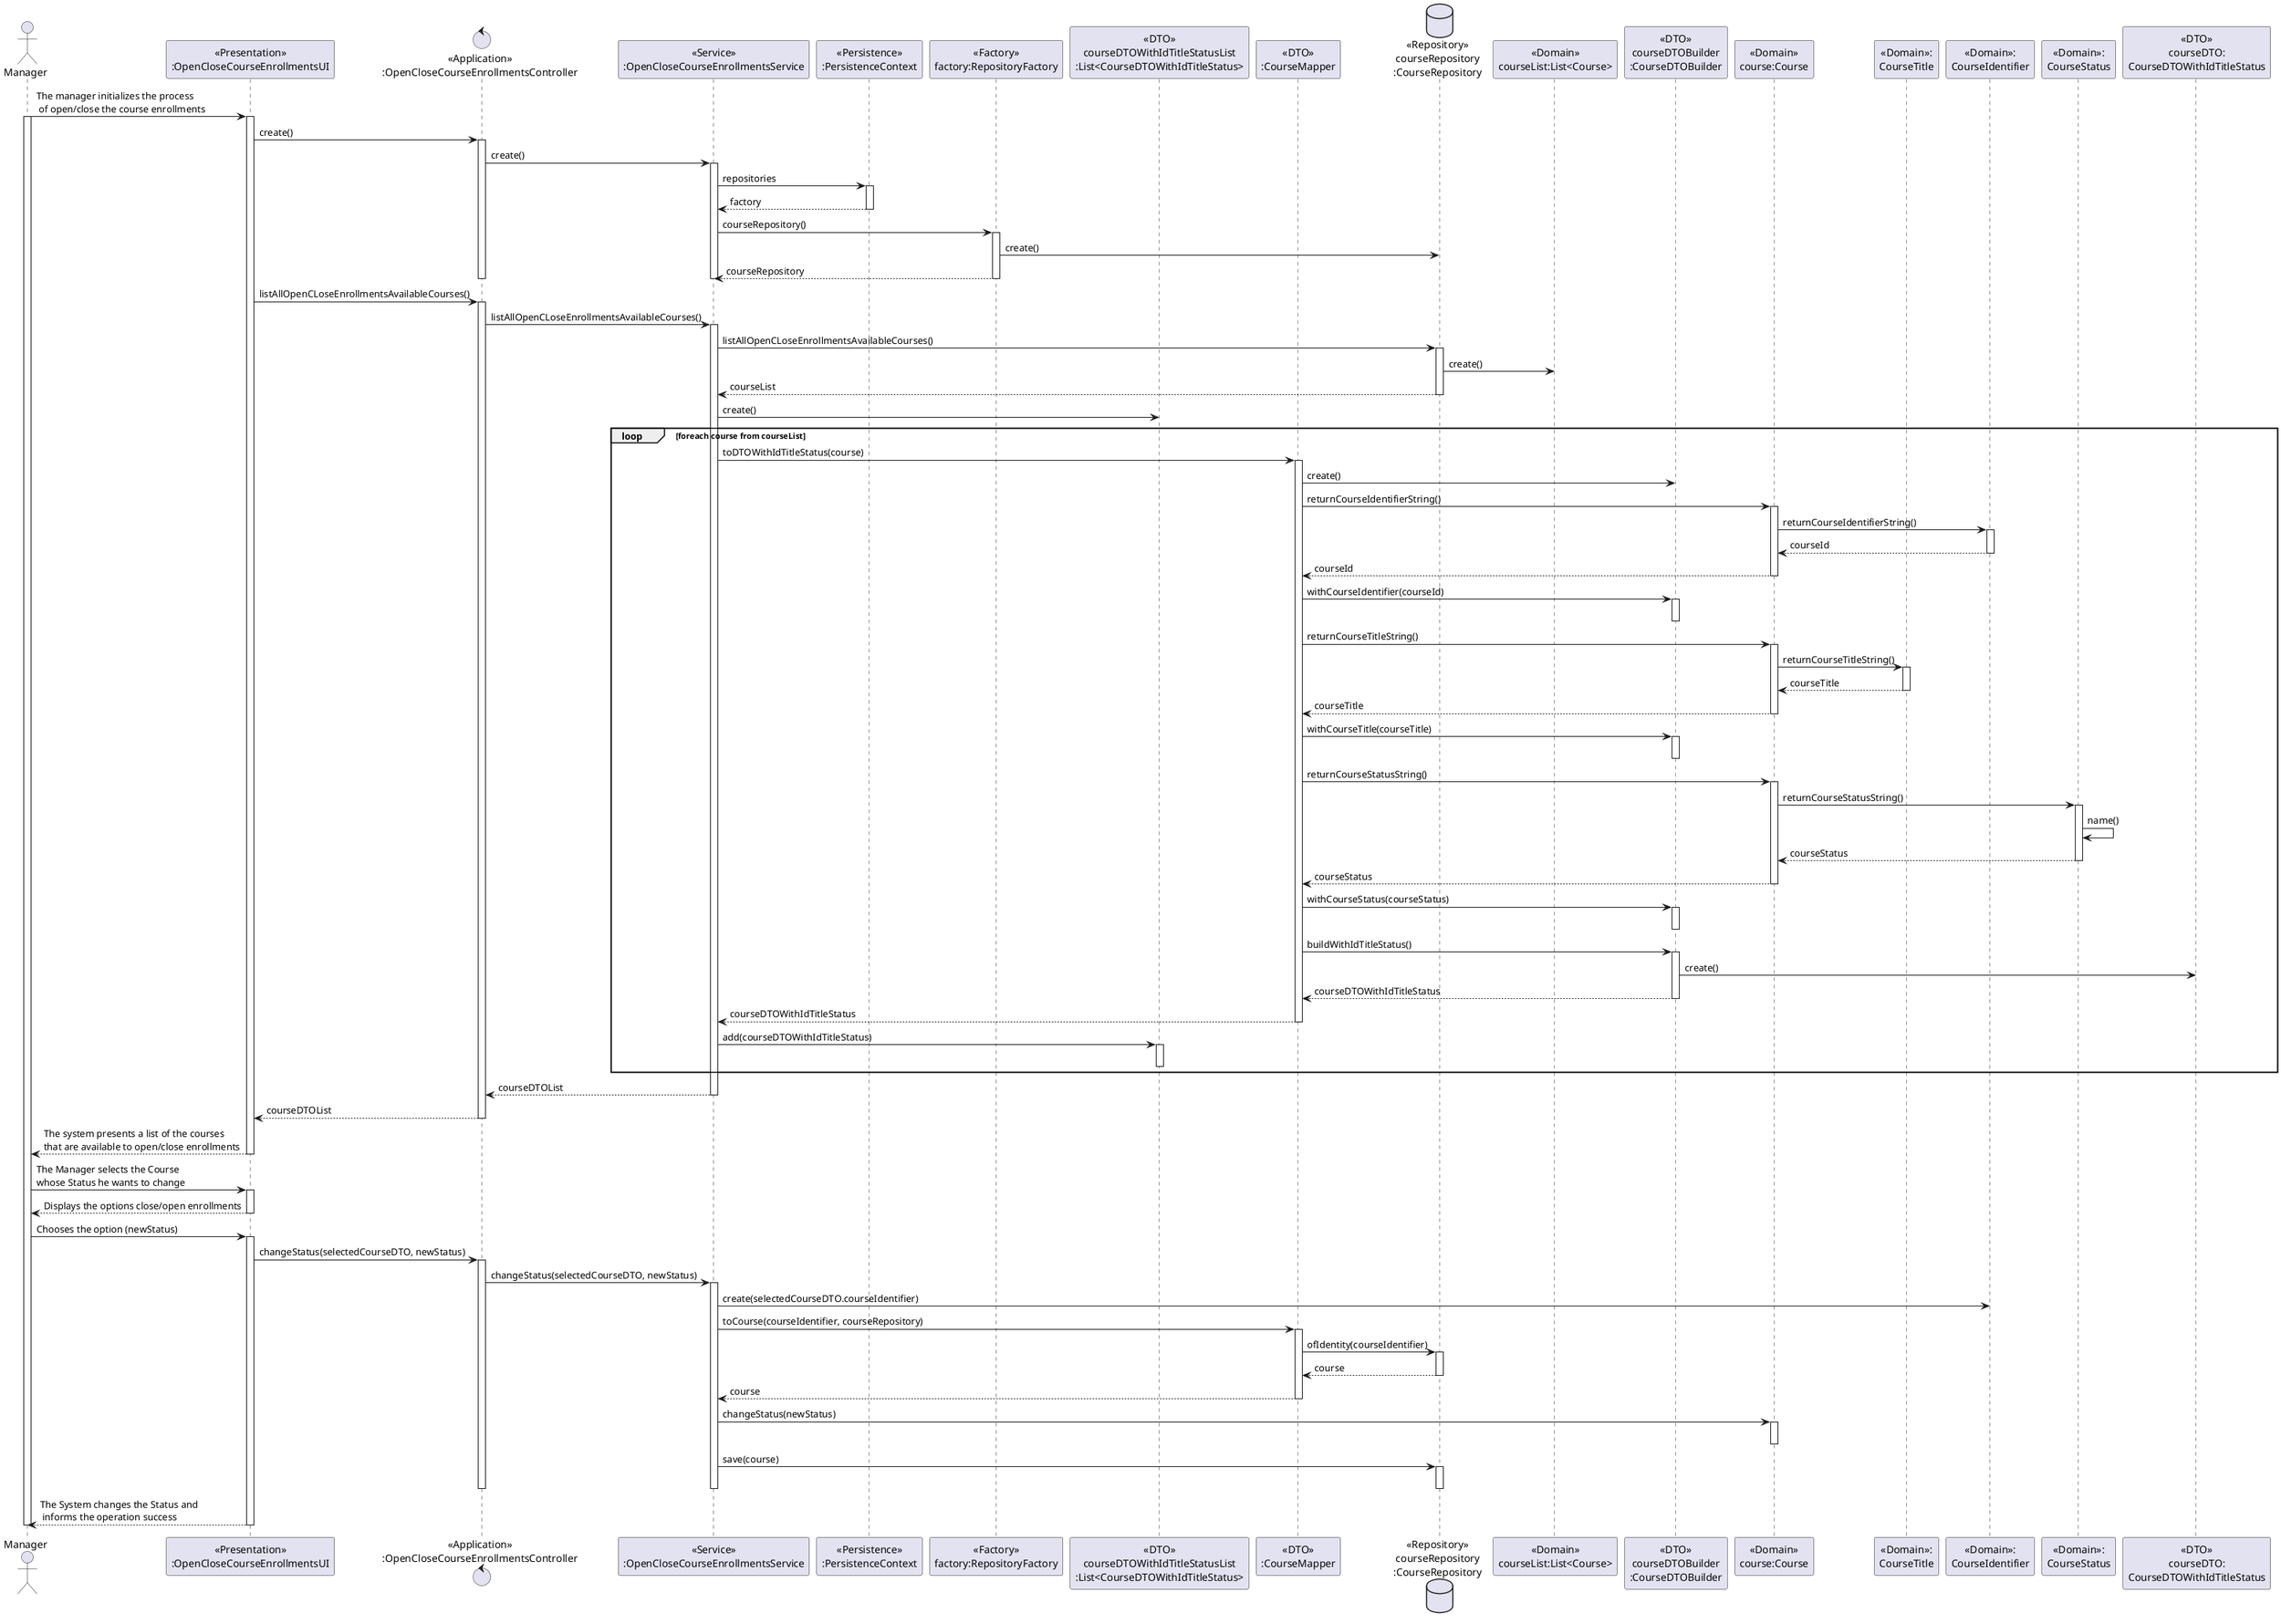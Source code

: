@startuml
actor Manager as M
participant "<<Presentation>>\n:OpenCloseCourseEnrollmentsUI" as UI
control "<<Application>>\n:OpenCloseCourseEnrollmentsController" as CTRL
participant "<<Service>>\n:OpenCloseCourseEnrollmentsService" as OCESv
participant "<<Persistence>>\n:PersistenceContext" as PC
participant "<<Factory>>\nfactory:RepositoryFactory" as RF
participant "<<DTO>>\ncourseDTOWithIdTitleStatusList\n:List<CourseDTOWithIdTitleStatus>" as cDtoL
participant "<<DTO>>\n:CourseMapper" as CM
database "<<Repository>>\ncourseRepository\n:CourseRepository" as CR
participant "<<Domain>>\ncourseList:List<Course>" as CL
participant "<<DTO>>\ncourseDTOBuilder\n:CourseDTOBuilder" as cDTOBuilder
participant "<<Domain>>\ncourse:Course" as C
participant "<<Domain>>:\nCourseTitle" as CT
participant "<<Domain>>:\nCourseIdentifier" as CI
participant "<<Domain>>:\nCourseStatus" as CS
participant "<<DTO>>\ncourseDTO:\nCourseDTOWithIdTitleStatus" as cDTO

M -> UI : The manager initializes the process\n of open/close the course enrollments
activate M
activate UI
UI -> CTRL : create()
activate CTRL
CTRL -> OCESv : create()
activate OCESv
OCESv -> PC : repositories
activate PC
PC --> OCESv : factory
deactivate PC
OCESv -> RF : courseRepository()
activate RF
RF -> CR : create()
RF --> OCESv: courseRepository
deactivate RF
deactivate OCESv
deactivate CTRL
UI -> CTRL : listAllOpenCLoseEnrollmentsAvailableCourses()
activate CTRL
CTRL -> OCESv : listAllOpenCLoseEnrollmentsAvailableCourses()
activate OCESv
OCESv -> CR : listAllOpenCLoseEnrollmentsAvailableCourses()
activate CR
CR -> CL : create()
CR --> OCESv : courseList
deactivate CR
OCESv -> cDtoL : create()
loop foreach course from courseList
OCESv -> CM : toDTOWithIdTitleStatus(course)
activate CM
CM -> cDTOBuilder : create()
CM -> C : returnCourseIdentifierString()
activate C
C -> CI : returnCourseIdentifierString()
activate CI
CI --> C : courseId
deactivate CI
C --> CM : courseId
deactivate C
CM -> cDTOBuilder : withCourseIdentifier(courseId)
activate cDTOBuilder
deactivate cDTOBuilder
CM -> C : returnCourseTitleString()
activate C
C -> CT : returnCourseTitleString()
activate CT
CT --> C : courseTitle
deactivate CT
C --> CM : courseTitle
deactivate C
CM -> cDTOBuilder : withCourseTitle(courseTitle)
activate cDTOBuilder
deactivate cDTOBuilder
CM -> C : returnCourseStatusString()
activate C
C -> CS : returnCourseStatusString()
activate CS
CS -> CS : name()
CS --> C : courseStatus
deactivate CS
C --> CM : courseStatus
deactivate C
CM -> cDTOBuilder : withCourseStatus(courseStatus)
activate cDTOBuilder
deactivate cDTOBuilder
CM -> cDTOBuilder : buildWithIdTitleStatus()
activate cDTOBuilder
cDTOBuilder -> cDTO : create()
cDTOBuilder --> CM : courseDTOWithIdTitleStatus
deactivate cDTOBuilder
CM --> OCESv : courseDTOWithIdTitleStatus
deactivate CM
deactivate CM
OCESv -> cDtoL : add(courseDTOWithIdTitleStatus)
activate cDtoL
deactivate cDtoL
end loop
OCESv --> CTRL : courseDTOList
deactivate OCESv
CTRL --> UI : courseDTOList
deactivate CTRL
UI --> M : The system presents a list of the courses \nthat are available to open/close enrollments
deactivate UI
M -> UI : The Manager selects the Course \nwhose Status he wants to change
activate UI
UI --> M : Displays the options close/open enrollments
deactivate UI
M -> UI : Chooses the option (newStatus)
activate UI
UI -> CTRL : changeStatus(selectedCourseDTO, newStatus)
activate CTRL
CTRL -> OCESv : changeStatus(selectedCourseDTO, newStatus)
activate OCESv
OCESv -> CI : create(selectedCourseDTO.courseIdentifier)
OCESv -> CM : toCourse(courseIdentifier, courseRepository)
activate CM
CM -> CR : ofIdentity(courseIdentifier)
activate CR
CR --> CM : course
deactivate CR
CM --> OCESv : course
deactivate CM
OCESv -> C : changeStatus(newStatus)
activate C
deactivate C
OCESv -> CR : save(course)
activate CR
deactivate CR
deactivate OCESv
deactivate CTRL
UI --> M : The System changes the Status and\n informs the operation success
deactivate UI
deactivate M
@enduml